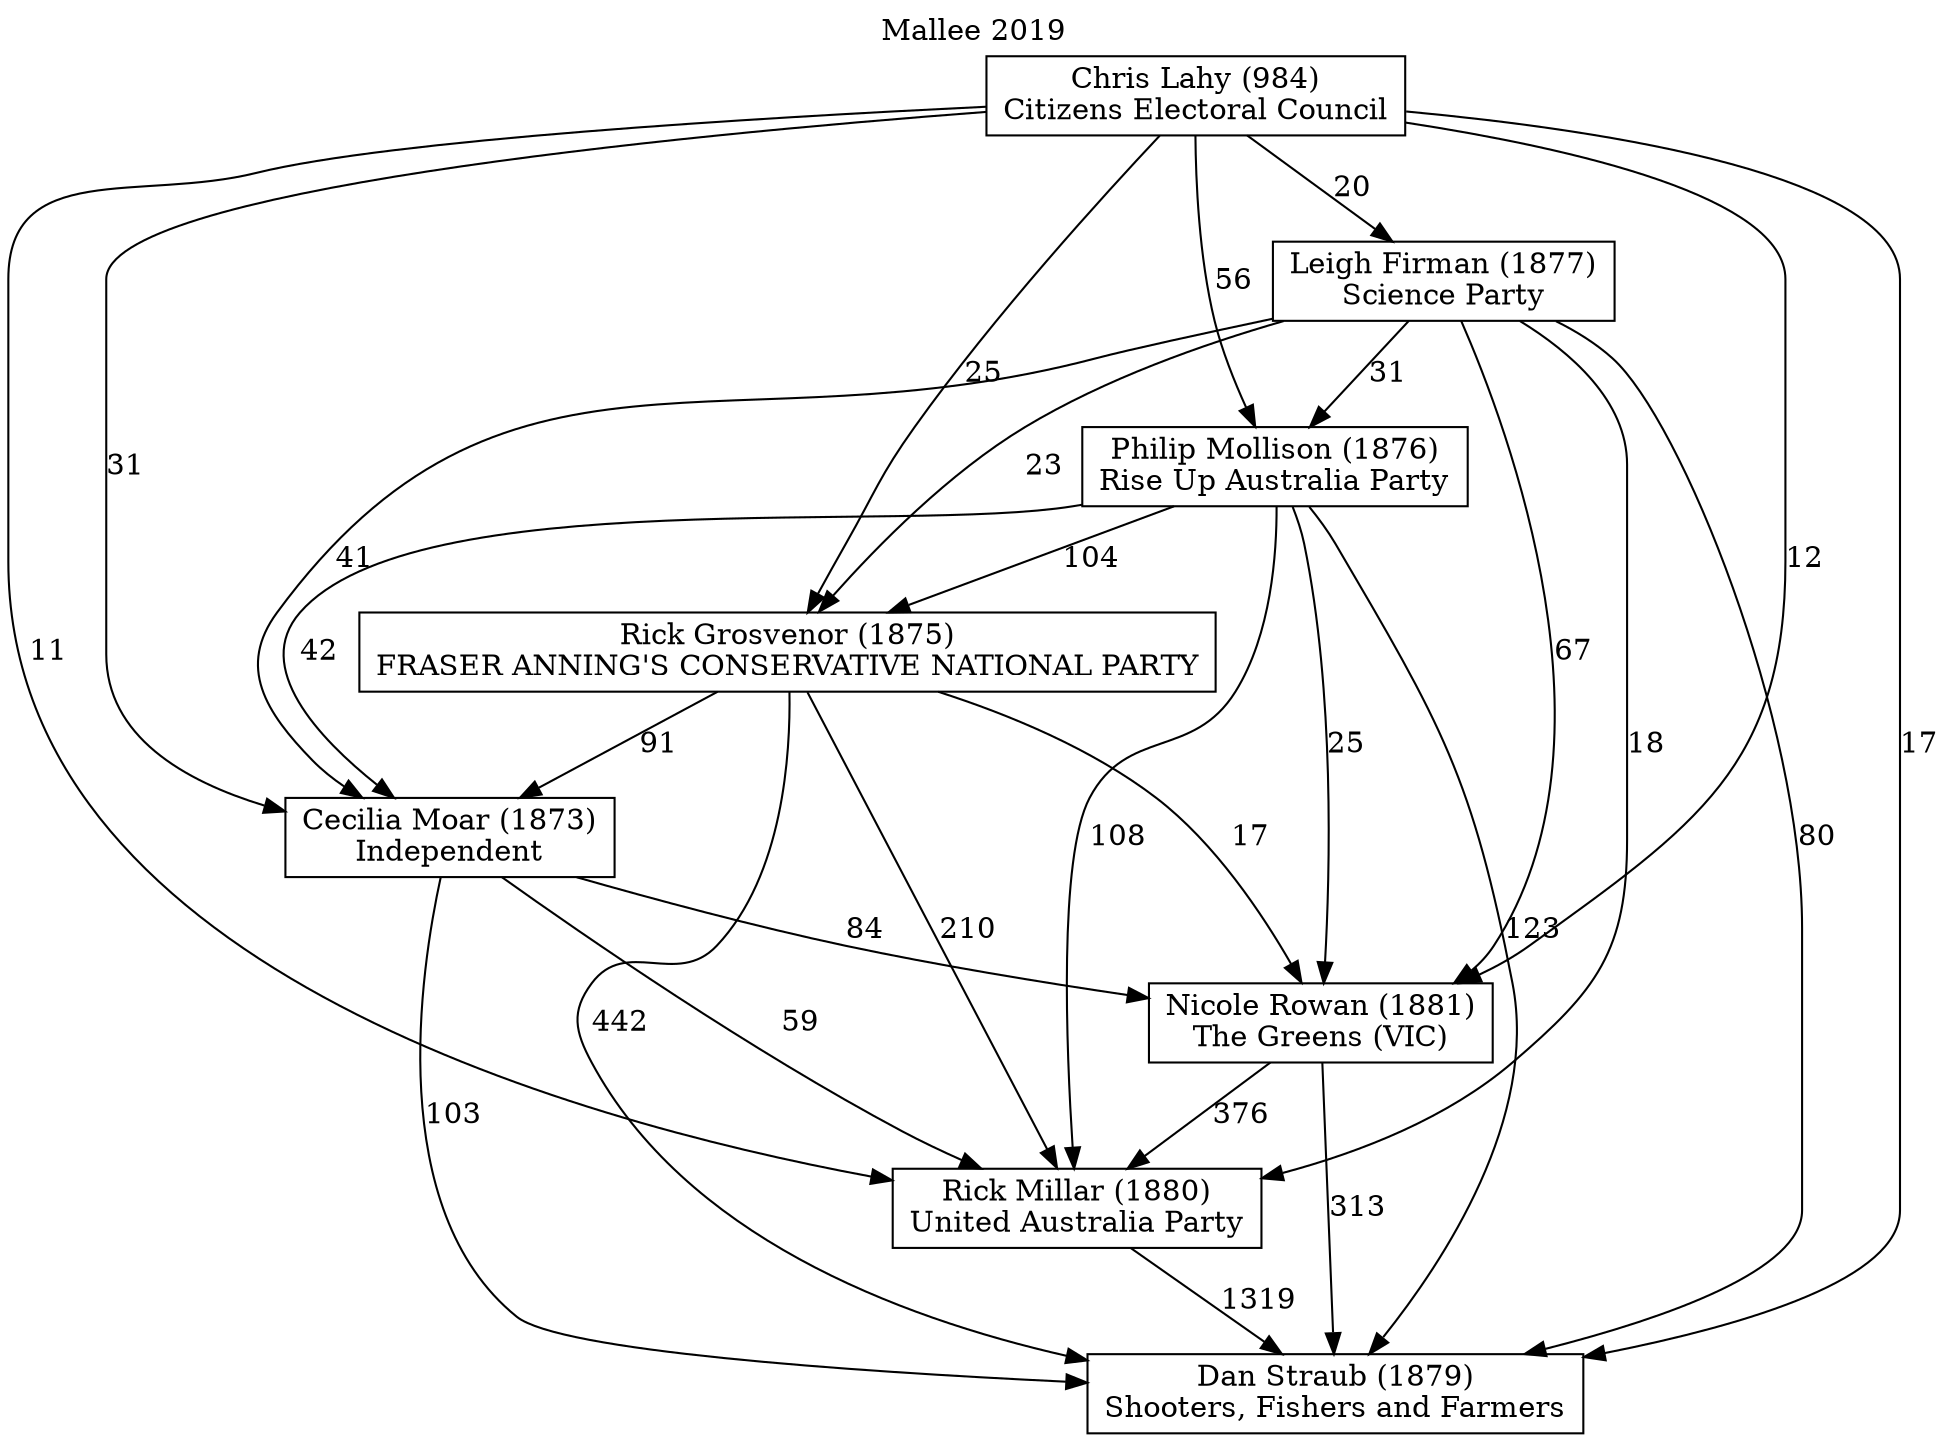 // House preference flow
digraph "Dan Straub (1879)_Mallee_2019" {
	graph [label="Mallee 2019" labelloc=t mclimit=10]
	node [shape=box]
	"Dan Straub (1879)" [label="Dan Straub (1879)
Shooters, Fishers and Farmers"]
	"Rick Millar (1880)" [label="Rick Millar (1880)
United Australia Party"]
	"Nicole Rowan (1881)" [label="Nicole Rowan (1881)
The Greens (VIC)"]
	"Cecilia Moar (1873)" [label="Cecilia Moar (1873)
Independent"]
	"Rick Grosvenor (1875)" [label="Rick Grosvenor (1875)
FRASER ANNING'S CONSERVATIVE NATIONAL PARTY"]
	"Philip Mollison (1876)" [label="Philip Mollison (1876)
Rise Up Australia Party"]
	"Leigh Firman (1877)" [label="Leigh Firman (1877)
Science Party"]
	"Chris Lahy (984)" [label="Chris Lahy (984)
Citizens Electoral Council"]
	"Rick Millar (1880)" -> "Dan Straub (1879)" [label=1319]
	"Nicole Rowan (1881)" -> "Rick Millar (1880)" [label=376]
	"Cecilia Moar (1873)" -> "Nicole Rowan (1881)" [label=84]
	"Rick Grosvenor (1875)" -> "Cecilia Moar (1873)" [label=91]
	"Philip Mollison (1876)" -> "Rick Grosvenor (1875)" [label=104]
	"Leigh Firman (1877)" -> "Philip Mollison (1876)" [label=31]
	"Chris Lahy (984)" -> "Leigh Firman (1877)" [label=20]
	"Nicole Rowan (1881)" -> "Dan Straub (1879)" [label=313]
	"Cecilia Moar (1873)" -> "Dan Straub (1879)" [label=103]
	"Rick Grosvenor (1875)" -> "Dan Straub (1879)" [label=442]
	"Philip Mollison (1876)" -> "Dan Straub (1879)" [label=123]
	"Leigh Firman (1877)" -> "Dan Straub (1879)" [label=80]
	"Chris Lahy (984)" -> "Dan Straub (1879)" [label=17]
	"Chris Lahy (984)" -> "Philip Mollison (1876)" [label=56]
	"Leigh Firman (1877)" -> "Rick Grosvenor (1875)" [label=23]
	"Chris Lahy (984)" -> "Rick Grosvenor (1875)" [label=25]
	"Philip Mollison (1876)" -> "Cecilia Moar (1873)" [label=42]
	"Leigh Firman (1877)" -> "Cecilia Moar (1873)" [label=41]
	"Chris Lahy (984)" -> "Cecilia Moar (1873)" [label=31]
	"Rick Grosvenor (1875)" -> "Nicole Rowan (1881)" [label=17]
	"Philip Mollison (1876)" -> "Nicole Rowan (1881)" [label=25]
	"Leigh Firman (1877)" -> "Nicole Rowan (1881)" [label=67]
	"Chris Lahy (984)" -> "Nicole Rowan (1881)" [label=12]
	"Cecilia Moar (1873)" -> "Rick Millar (1880)" [label=59]
	"Rick Grosvenor (1875)" -> "Rick Millar (1880)" [label=210]
	"Philip Mollison (1876)" -> "Rick Millar (1880)" [label=108]
	"Leigh Firman (1877)" -> "Rick Millar (1880)" [label=18]
	"Chris Lahy (984)" -> "Rick Millar (1880)" [label=11]
}

